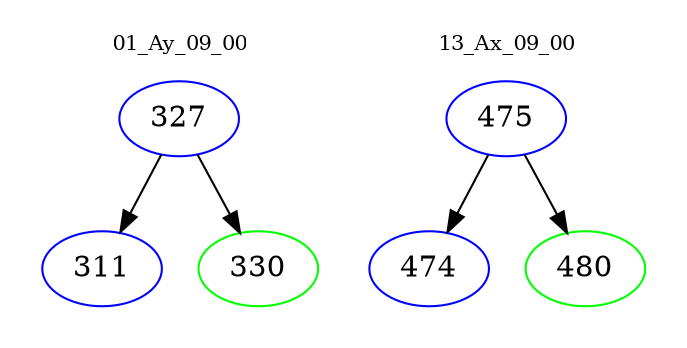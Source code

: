 digraph{
subgraph cluster_0 {
color = white
label = "01_Ay_09_00";
fontsize=10;
T0_327 [label="327", color="blue"]
T0_327 -> T0_311 [color="black"]
T0_311 [label="311", color="blue"]
T0_327 -> T0_330 [color="black"]
T0_330 [label="330", color="green"]
}
subgraph cluster_1 {
color = white
label = "13_Ax_09_00";
fontsize=10;
T1_475 [label="475", color="blue"]
T1_475 -> T1_474 [color="black"]
T1_474 [label="474", color="blue"]
T1_475 -> T1_480 [color="black"]
T1_480 [label="480", color="green"]
}
}

